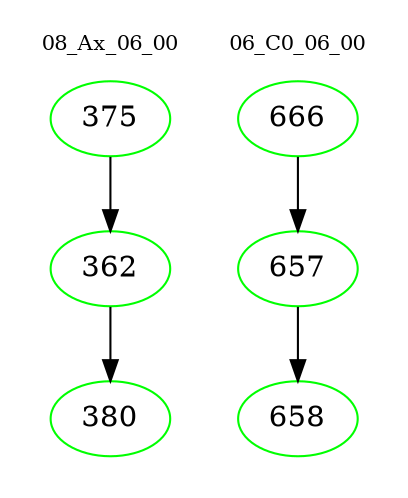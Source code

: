digraph{
subgraph cluster_0 {
color = white
label = "08_Ax_06_00";
fontsize=10;
T0_375 [label="375", color="green"]
T0_375 -> T0_362 [color="black"]
T0_362 [label="362", color="green"]
T0_362 -> T0_380 [color="black"]
T0_380 [label="380", color="green"]
}
subgraph cluster_1 {
color = white
label = "06_C0_06_00";
fontsize=10;
T1_666 [label="666", color="green"]
T1_666 -> T1_657 [color="black"]
T1_657 [label="657", color="green"]
T1_657 -> T1_658 [color="black"]
T1_658 [label="658", color="green"]
}
}
